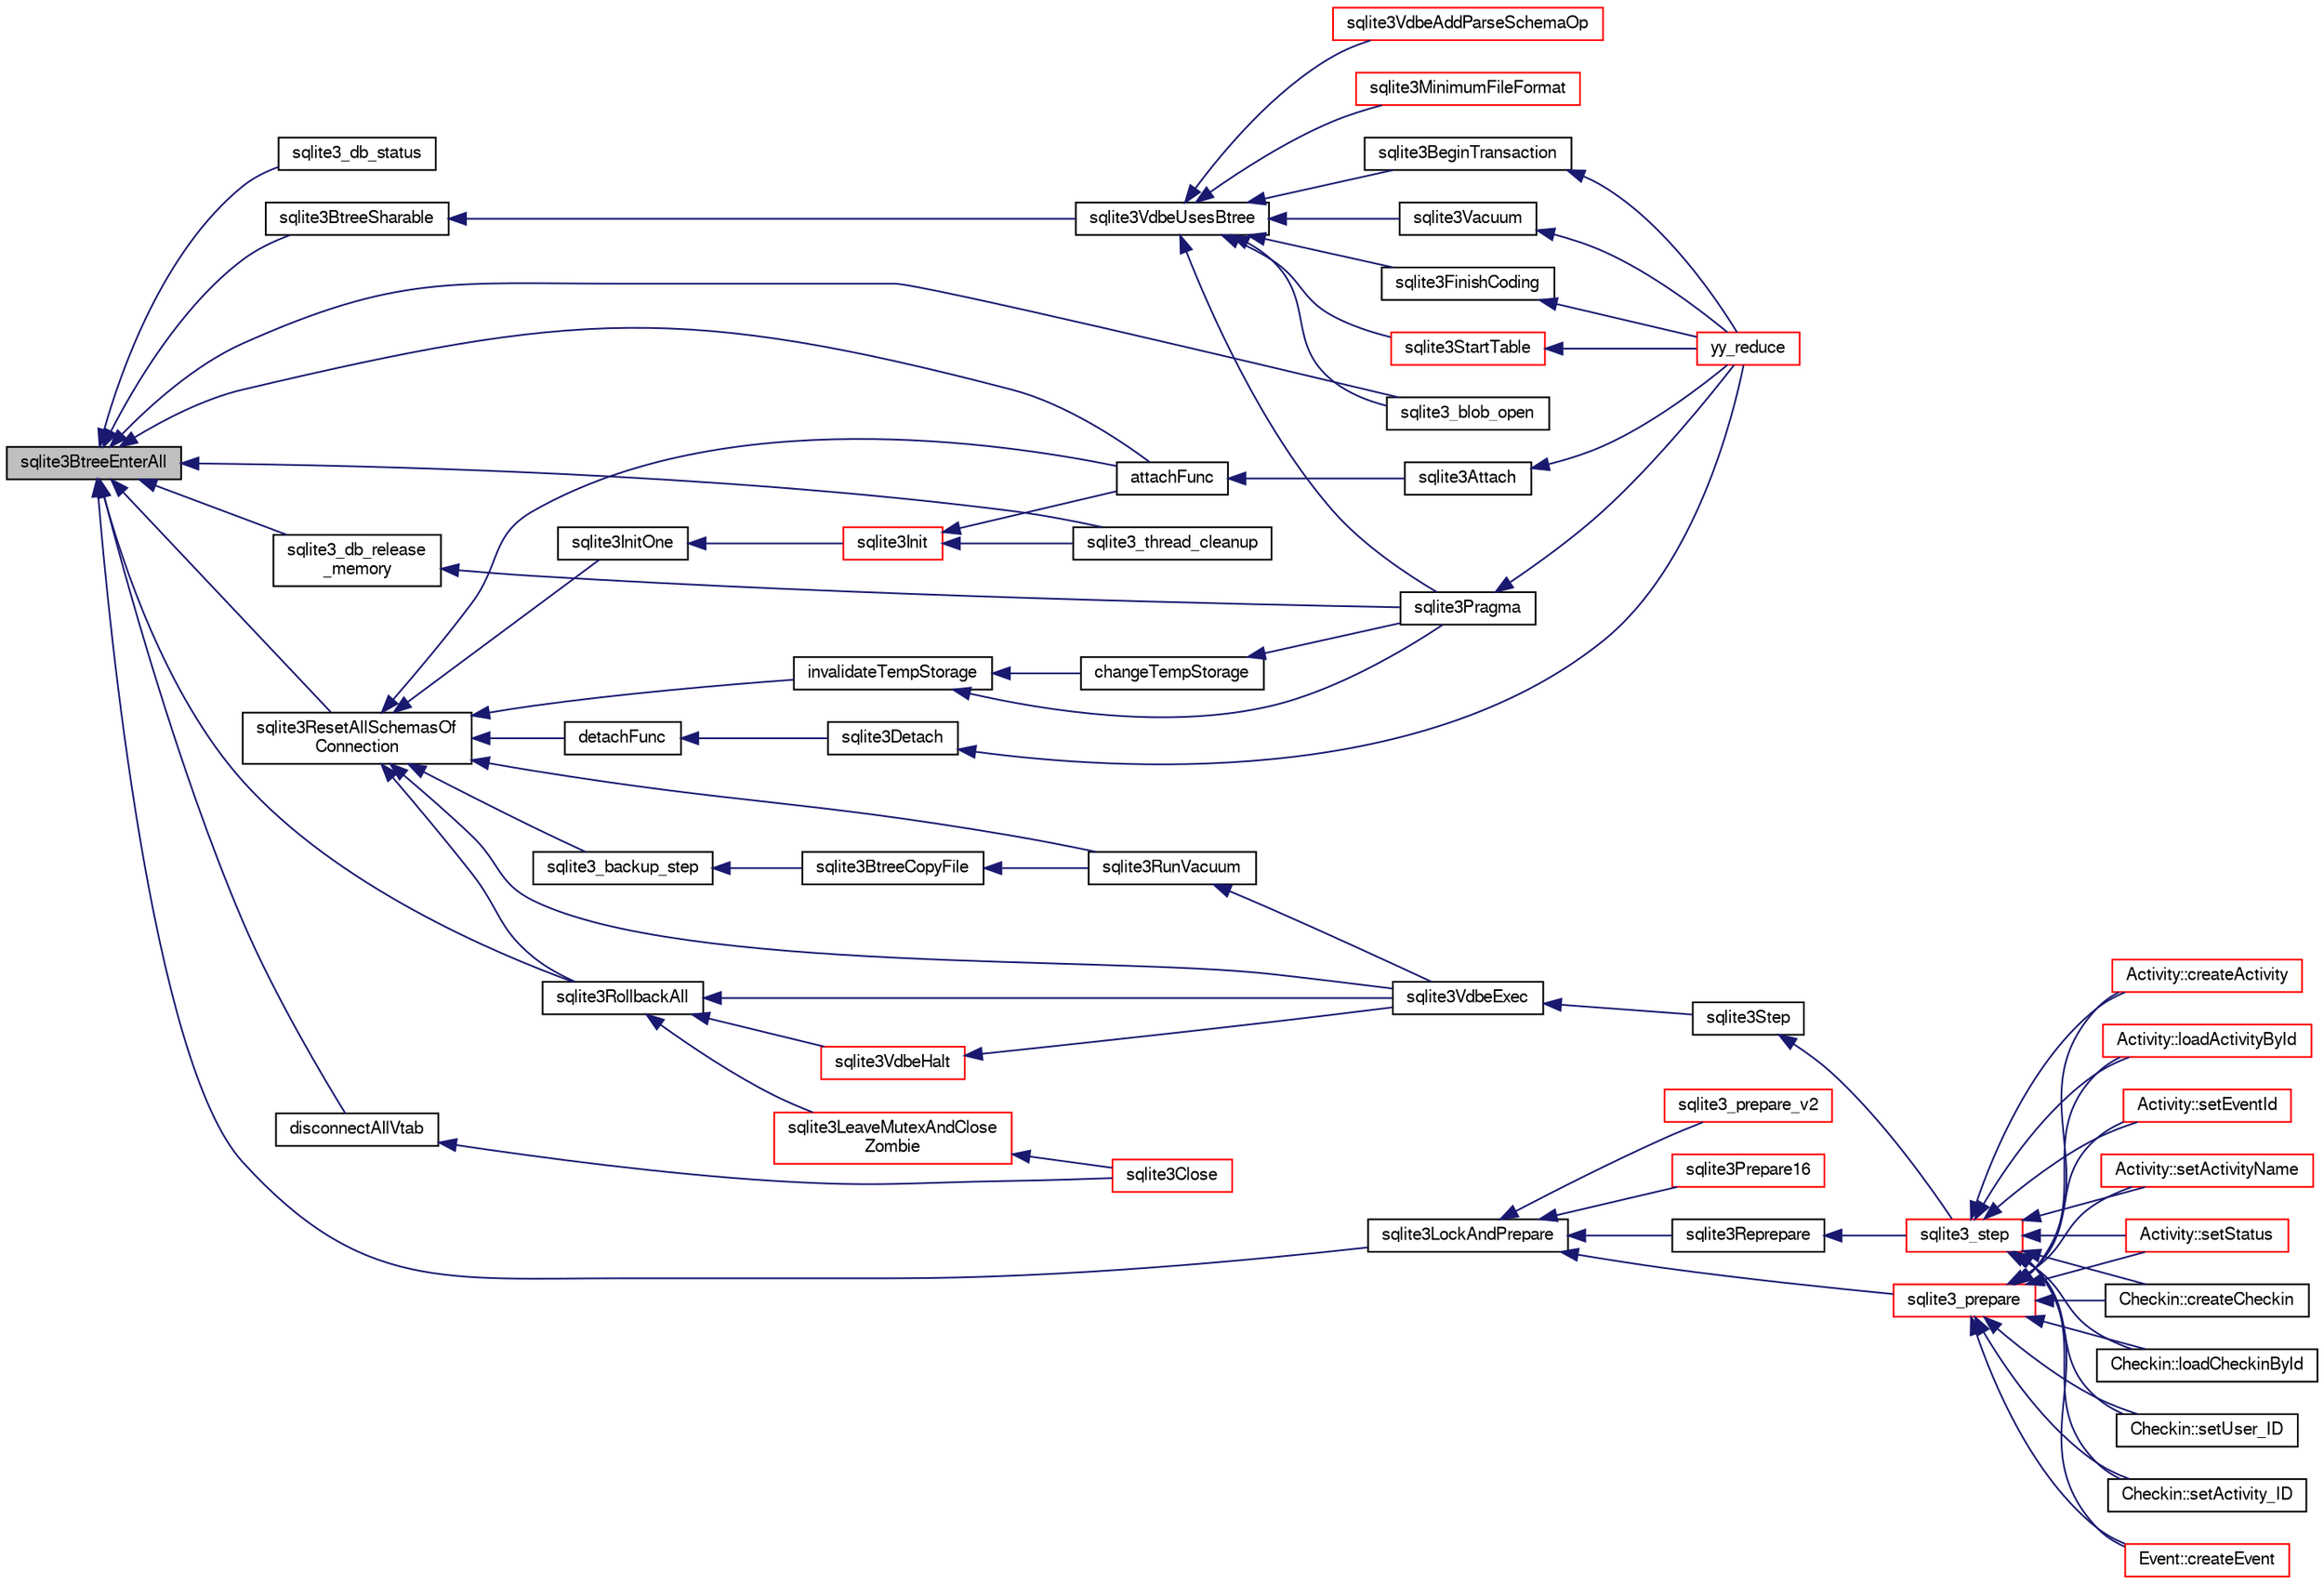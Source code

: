 digraph "sqlite3BtreeEnterAll"
{
  edge [fontname="FreeSans",fontsize="10",labelfontname="FreeSans",labelfontsize="10"];
  node [fontname="FreeSans",fontsize="10",shape=record];
  rankdir="LR";
  Node449394 [label="sqlite3BtreeEnterAll",height=0.2,width=0.4,color="black", fillcolor="grey75", style="filled", fontcolor="black"];
  Node449394 -> Node449395 [dir="back",color="midnightblue",fontsize="10",style="solid",fontname="FreeSans"];
  Node449395 [label="sqlite3_db_status",height=0.2,width=0.4,color="black", fillcolor="white", style="filled",URL="$sqlite3_8h.html#ab64e8333313ee2e44116842711818940"];
  Node449394 -> Node449396 [dir="back",color="midnightblue",fontsize="10",style="solid",fontname="FreeSans"];
  Node449396 [label="sqlite3BtreeSharable",height=0.2,width=0.4,color="black", fillcolor="white", style="filled",URL="$sqlite3_8c.html#a5b815bbd21dfdfd027b08cf35afa94f6"];
  Node449396 -> Node449397 [dir="back",color="midnightblue",fontsize="10",style="solid",fontname="FreeSans"];
  Node449397 [label="sqlite3VdbeUsesBtree",height=0.2,width=0.4,color="black", fillcolor="white", style="filled",URL="$sqlite3_8c.html#a95cb3cf0008fee0974865f32442950af"];
  Node449397 -> Node449398 [dir="back",color="midnightblue",fontsize="10",style="solid",fontname="FreeSans"];
  Node449398 [label="sqlite3VdbeAddParseSchemaOp",height=0.2,width=0.4,color="red", fillcolor="white", style="filled",URL="$sqlite3_8c.html#a52c71cba3d53e0eb5c0c785ef9a7ec8f"];
  Node449397 -> Node449411 [dir="back",color="midnightblue",fontsize="10",style="solid",fontname="FreeSans"];
  Node449411 [label="sqlite3_blob_open",height=0.2,width=0.4,color="black", fillcolor="white", style="filled",URL="$sqlite3_8h.html#adb8ad839a5bdd62a43785132bc7dd518"];
  Node449397 -> Node449412 [dir="back",color="midnightblue",fontsize="10",style="solid",fontname="FreeSans"];
  Node449412 [label="sqlite3MinimumFileFormat",height=0.2,width=0.4,color="red", fillcolor="white", style="filled",URL="$sqlite3_8c.html#afda39106451b0eb062fa54d5b9d36aec"];
  Node449397 -> Node449413 [dir="back",color="midnightblue",fontsize="10",style="solid",fontname="FreeSans"];
  Node449413 [label="sqlite3FinishCoding",height=0.2,width=0.4,color="black", fillcolor="white", style="filled",URL="$sqlite3_8c.html#a651bc5b446c276c092705856d995b278"];
  Node449413 -> Node449401 [dir="back",color="midnightblue",fontsize="10",style="solid",fontname="FreeSans"];
  Node449401 [label="yy_reduce",height=0.2,width=0.4,color="red", fillcolor="white", style="filled",URL="$sqlite3_8c.html#a7c419a9b25711c666a9a2449ef377f14"];
  Node449397 -> Node449414 [dir="back",color="midnightblue",fontsize="10",style="solid",fontname="FreeSans"];
  Node449414 [label="sqlite3StartTable",height=0.2,width=0.4,color="red", fillcolor="white", style="filled",URL="$sqlite3_8c.html#af49b4395f39d9078a0dda2484c183012"];
  Node449414 -> Node449401 [dir="back",color="midnightblue",fontsize="10",style="solid",fontname="FreeSans"];
  Node449397 -> Node449416 [dir="back",color="midnightblue",fontsize="10",style="solid",fontname="FreeSans"];
  Node449416 [label="sqlite3BeginTransaction",height=0.2,width=0.4,color="black", fillcolor="white", style="filled",URL="$sqlite3_8c.html#abfb93cfc61e03b96fc07c5bb4a42c51d"];
  Node449416 -> Node449401 [dir="back",color="midnightblue",fontsize="10",style="solid",fontname="FreeSans"];
  Node449397 -> Node449417 [dir="back",color="midnightblue",fontsize="10",style="solid",fontname="FreeSans"];
  Node449417 [label="sqlite3Pragma",height=0.2,width=0.4,color="black", fillcolor="white", style="filled",URL="$sqlite3_8c.html#a111391370f58f8e6a6eca51fd34d62ed"];
  Node449417 -> Node449401 [dir="back",color="midnightblue",fontsize="10",style="solid",fontname="FreeSans"];
  Node449397 -> Node449418 [dir="back",color="midnightblue",fontsize="10",style="solid",fontname="FreeSans"];
  Node449418 [label="sqlite3Vacuum",height=0.2,width=0.4,color="black", fillcolor="white", style="filled",URL="$sqlite3_8c.html#a159c3c7dc3c5964ea3f83a45f995b6a8"];
  Node449418 -> Node449401 [dir="back",color="midnightblue",fontsize="10",style="solid",fontname="FreeSans"];
  Node449394 -> Node449411 [dir="back",color="midnightblue",fontsize="10",style="solid",fontname="FreeSans"];
  Node449394 -> Node449419 [dir="back",color="midnightblue",fontsize="10",style="solid",fontname="FreeSans"];
  Node449419 [label="attachFunc",height=0.2,width=0.4,color="black", fillcolor="white", style="filled",URL="$sqlite3_8c.html#a69cb751a7da501b9a0aa37e0d7c3eaf7"];
  Node449419 -> Node449420 [dir="back",color="midnightblue",fontsize="10",style="solid",fontname="FreeSans"];
  Node449420 [label="sqlite3Attach",height=0.2,width=0.4,color="black", fillcolor="white", style="filled",URL="$sqlite3_8c.html#ae0907fe0b43cc1b4c7e6a16213e8546f"];
  Node449420 -> Node449401 [dir="back",color="midnightblue",fontsize="10",style="solid",fontname="FreeSans"];
  Node449394 -> Node449421 [dir="back",color="midnightblue",fontsize="10",style="solid",fontname="FreeSans"];
  Node449421 [label="sqlite3ResetAllSchemasOf\lConnection",height=0.2,width=0.4,color="black", fillcolor="white", style="filled",URL="$sqlite3_8c.html#a2fc0d7e9d7e688a2a81ea4775dd12e33"];
  Node449421 -> Node449422 [dir="back",color="midnightblue",fontsize="10",style="solid",fontname="FreeSans"];
  Node449422 [label="sqlite3_backup_step",height=0.2,width=0.4,color="black", fillcolor="white", style="filled",URL="$sqlite3_8h.html#a1699b75e98d082eebc465a9e64c35269"];
  Node449422 -> Node449423 [dir="back",color="midnightblue",fontsize="10",style="solid",fontname="FreeSans"];
  Node449423 [label="sqlite3BtreeCopyFile",height=0.2,width=0.4,color="black", fillcolor="white", style="filled",URL="$sqlite3_8c.html#a4d9e19a79f0d5c1dfcef0bd137ae83f9"];
  Node449423 -> Node449424 [dir="back",color="midnightblue",fontsize="10",style="solid",fontname="FreeSans"];
  Node449424 [label="sqlite3RunVacuum",height=0.2,width=0.4,color="black", fillcolor="white", style="filled",URL="$sqlite3_8c.html#a5e83ddc7b3e7e8e79ad5d1fc92de1d2f"];
  Node449424 -> Node449425 [dir="back",color="midnightblue",fontsize="10",style="solid",fontname="FreeSans"];
  Node449425 [label="sqlite3VdbeExec",height=0.2,width=0.4,color="black", fillcolor="white", style="filled",URL="$sqlite3_8c.html#a8ce40a614bdc56719c4d642b1e4dfb21"];
  Node449425 -> Node449426 [dir="back",color="midnightblue",fontsize="10",style="solid",fontname="FreeSans"];
  Node449426 [label="sqlite3Step",height=0.2,width=0.4,color="black", fillcolor="white", style="filled",URL="$sqlite3_8c.html#a3f2872e873e2758a4beedad1d5113554"];
  Node449426 -> Node449427 [dir="back",color="midnightblue",fontsize="10",style="solid",fontname="FreeSans"];
  Node449427 [label="sqlite3_step",height=0.2,width=0.4,color="red", fillcolor="white", style="filled",URL="$sqlite3_8h.html#ac1e491ce36b7471eb28387f7d3c74334"];
  Node449427 -> Node449428 [dir="back",color="midnightblue",fontsize="10",style="solid",fontname="FreeSans"];
  Node449428 [label="Activity::createActivity",height=0.2,width=0.4,color="red", fillcolor="white", style="filled",URL="$classActivity.html#a813cc5e52c14ab49b39014c134e3425b"];
  Node449427 -> Node449431 [dir="back",color="midnightblue",fontsize="10",style="solid",fontname="FreeSans"];
  Node449431 [label="Activity::loadActivityById",height=0.2,width=0.4,color="red", fillcolor="white", style="filled",URL="$classActivity.html#abe4ffb4f08a47212ebf9013259d9e7fd"];
  Node449427 -> Node449433 [dir="back",color="midnightblue",fontsize="10",style="solid",fontname="FreeSans"];
  Node449433 [label="Activity::setEventId",height=0.2,width=0.4,color="red", fillcolor="white", style="filled",URL="$classActivity.html#adb1d0fd0d08f473e068f0a4086bfa9ca"];
  Node449427 -> Node449434 [dir="back",color="midnightblue",fontsize="10",style="solid",fontname="FreeSans"];
  Node449434 [label="Activity::setActivityName",height=0.2,width=0.4,color="red", fillcolor="white", style="filled",URL="$classActivity.html#a62dc3737b33915a36086f9dd26d16a81"];
  Node449427 -> Node449435 [dir="back",color="midnightblue",fontsize="10",style="solid",fontname="FreeSans"];
  Node449435 [label="Activity::setStatus",height=0.2,width=0.4,color="red", fillcolor="white", style="filled",URL="$classActivity.html#af618135a7738f4d2a7ee147a8ef912ea"];
  Node449427 -> Node449436 [dir="back",color="midnightblue",fontsize="10",style="solid",fontname="FreeSans"];
  Node449436 [label="Checkin::createCheckin",height=0.2,width=0.4,color="black", fillcolor="white", style="filled",URL="$classCheckin.html#a4e40acdf7fff0e607f6de4f24f3a163c"];
  Node449427 -> Node449437 [dir="back",color="midnightblue",fontsize="10",style="solid",fontname="FreeSans"];
  Node449437 [label="Checkin::loadCheckinById",height=0.2,width=0.4,color="black", fillcolor="white", style="filled",URL="$classCheckin.html#a3461f70ea6c68475225f2a07f78a21e0"];
  Node449427 -> Node449438 [dir="back",color="midnightblue",fontsize="10",style="solid",fontname="FreeSans"];
  Node449438 [label="Checkin::setUser_ID",height=0.2,width=0.4,color="black", fillcolor="white", style="filled",URL="$classCheckin.html#a76ab640f4f912876dbebf183db5359c6"];
  Node449427 -> Node449439 [dir="back",color="midnightblue",fontsize="10",style="solid",fontname="FreeSans"];
  Node449439 [label="Checkin::setActivity_ID",height=0.2,width=0.4,color="black", fillcolor="white", style="filled",URL="$classCheckin.html#ab2ff3ec2604ec73a42af25874a00b232"];
  Node449427 -> Node449440 [dir="back",color="midnightblue",fontsize="10",style="solid",fontname="FreeSans"];
  Node449440 [label="Event::createEvent",height=0.2,width=0.4,color="red", fillcolor="white", style="filled",URL="$classEvent.html#a77adb9f4a46ffb32c2d931f0691f5903"];
  Node449421 -> Node449425 [dir="back",color="midnightblue",fontsize="10",style="solid",fontname="FreeSans"];
  Node449421 -> Node449419 [dir="back",color="midnightblue",fontsize="10",style="solid",fontname="FreeSans"];
  Node449421 -> Node449651 [dir="back",color="midnightblue",fontsize="10",style="solid",fontname="FreeSans"];
  Node449651 [label="detachFunc",height=0.2,width=0.4,color="black", fillcolor="white", style="filled",URL="$sqlite3_8c.html#a2b3dd04cb87abd088926ab0082a60b77"];
  Node449651 -> Node449486 [dir="back",color="midnightblue",fontsize="10",style="solid",fontname="FreeSans"];
  Node449486 [label="sqlite3Detach",height=0.2,width=0.4,color="black", fillcolor="white", style="filled",URL="$sqlite3_8c.html#ab1a5a0b01c7560aef5e0b8603a68747d"];
  Node449486 -> Node449401 [dir="back",color="midnightblue",fontsize="10",style="solid",fontname="FreeSans"];
  Node449421 -> Node449652 [dir="back",color="midnightblue",fontsize="10",style="solid",fontname="FreeSans"];
  Node449652 [label="invalidateTempStorage",height=0.2,width=0.4,color="black", fillcolor="white", style="filled",URL="$sqlite3_8c.html#a759777a1eb3c3e96a5af94932b39e69a"];
  Node449652 -> Node449653 [dir="back",color="midnightblue",fontsize="10",style="solid",fontname="FreeSans"];
  Node449653 [label="changeTempStorage",height=0.2,width=0.4,color="black", fillcolor="white", style="filled",URL="$sqlite3_8c.html#abd43abe0a0959a45c786b9865ed52904"];
  Node449653 -> Node449417 [dir="back",color="midnightblue",fontsize="10",style="solid",fontname="FreeSans"];
  Node449652 -> Node449417 [dir="back",color="midnightblue",fontsize="10",style="solid",fontname="FreeSans"];
  Node449421 -> Node449450 [dir="back",color="midnightblue",fontsize="10",style="solid",fontname="FreeSans"];
  Node449450 [label="sqlite3InitOne",height=0.2,width=0.4,color="black", fillcolor="white", style="filled",URL="$sqlite3_8c.html#ac4318b25df65269906b0379251fe9b85"];
  Node449450 -> Node449451 [dir="back",color="midnightblue",fontsize="10",style="solid",fontname="FreeSans"];
  Node449451 [label="sqlite3Init",height=0.2,width=0.4,color="red", fillcolor="white", style="filled",URL="$sqlite3_8c.html#aed74e3dc765631a833f522f425ff5a48"];
  Node449451 -> Node449419 [dir="back",color="midnightblue",fontsize="10",style="solid",fontname="FreeSans"];
  Node449451 -> Node449536 [dir="back",color="midnightblue",fontsize="10",style="solid",fontname="FreeSans"];
  Node449536 [label="sqlite3_thread_cleanup",height=0.2,width=0.4,color="black", fillcolor="white", style="filled",URL="$sqlite3_8h.html#a34980c829db84f02e1a1599063469f06"];
  Node449421 -> Node449424 [dir="back",color="midnightblue",fontsize="10",style="solid",fontname="FreeSans"];
  Node449421 -> Node449654 [dir="back",color="midnightblue",fontsize="10",style="solid",fontname="FreeSans"];
  Node449654 [label="sqlite3RollbackAll",height=0.2,width=0.4,color="black", fillcolor="white", style="filled",URL="$sqlite3_8c.html#ad902dd388d73208539f557962e3fe6bb"];
  Node449654 -> Node449655 [dir="back",color="midnightblue",fontsize="10",style="solid",fontname="FreeSans"];
  Node449655 [label="sqlite3VdbeHalt",height=0.2,width=0.4,color="red", fillcolor="white", style="filled",URL="$sqlite3_8c.html#a8d1d99703d999190fbc35ecc981cb709"];
  Node449655 -> Node449425 [dir="back",color="midnightblue",fontsize="10",style="solid",fontname="FreeSans"];
  Node449654 -> Node449425 [dir="back",color="midnightblue",fontsize="10",style="solid",fontname="FreeSans"];
  Node449654 -> Node449622 [dir="back",color="midnightblue",fontsize="10",style="solid",fontname="FreeSans"];
  Node449622 [label="sqlite3LeaveMutexAndClose\lZombie",height=0.2,width=0.4,color="red", fillcolor="white", style="filled",URL="$sqlite3_8c.html#afe3a37c29dcb0fe9fc15fe07a3976f59"];
  Node449622 -> Node449626 [dir="back",color="midnightblue",fontsize="10",style="solid",fontname="FreeSans"];
  Node449626 [label="sqlite3Close",height=0.2,width=0.4,color="red", fillcolor="white", style="filled",URL="$sqlite3_8c.html#aa9f2e73837bba8d721dbde0964ffce11"];
  Node449394 -> Node449586 [dir="back",color="midnightblue",fontsize="10",style="solid",fontname="FreeSans"];
  Node449586 [label="sqlite3LockAndPrepare",height=0.2,width=0.4,color="black", fillcolor="white", style="filled",URL="$sqlite3_8c.html#a5db1ec5589aa2b02c6d979211a8789bd"];
  Node449586 -> Node449587 [dir="back",color="midnightblue",fontsize="10",style="solid",fontname="FreeSans"];
  Node449587 [label="sqlite3Reprepare",height=0.2,width=0.4,color="black", fillcolor="white", style="filled",URL="$sqlite3_8c.html#a7e2f7299cc947d07e782f6ac561fa937"];
  Node449587 -> Node449427 [dir="back",color="midnightblue",fontsize="10",style="solid",fontname="FreeSans"];
  Node449586 -> Node449588 [dir="back",color="midnightblue",fontsize="10",style="solid",fontname="FreeSans"];
  Node449588 [label="sqlite3_prepare",height=0.2,width=0.4,color="red", fillcolor="white", style="filled",URL="$sqlite3_8h.html#a8c39e7b9dbeff01f0a399b46d4b29f1c"];
  Node449588 -> Node449428 [dir="back",color="midnightblue",fontsize="10",style="solid",fontname="FreeSans"];
  Node449588 -> Node449431 [dir="back",color="midnightblue",fontsize="10",style="solid",fontname="FreeSans"];
  Node449588 -> Node449433 [dir="back",color="midnightblue",fontsize="10",style="solid",fontname="FreeSans"];
  Node449588 -> Node449434 [dir="back",color="midnightblue",fontsize="10",style="solid",fontname="FreeSans"];
  Node449588 -> Node449435 [dir="back",color="midnightblue",fontsize="10",style="solid",fontname="FreeSans"];
  Node449588 -> Node449436 [dir="back",color="midnightblue",fontsize="10",style="solid",fontname="FreeSans"];
  Node449588 -> Node449437 [dir="back",color="midnightblue",fontsize="10",style="solid",fontname="FreeSans"];
  Node449588 -> Node449438 [dir="back",color="midnightblue",fontsize="10",style="solid",fontname="FreeSans"];
  Node449588 -> Node449439 [dir="back",color="midnightblue",fontsize="10",style="solid",fontname="FreeSans"];
  Node449588 -> Node449440 [dir="back",color="midnightblue",fontsize="10",style="solid",fontname="FreeSans"];
  Node449586 -> Node449597 [dir="back",color="midnightblue",fontsize="10",style="solid",fontname="FreeSans"];
  Node449597 [label="sqlite3_prepare_v2",height=0.2,width=0.4,color="red", fillcolor="white", style="filled",URL="$sqlite3_8h.html#a85d4203bb54c984c5325c2f5b3664985"];
  Node449586 -> Node449600 [dir="back",color="midnightblue",fontsize="10",style="solid",fontname="FreeSans"];
  Node449600 [label="sqlite3Prepare16",height=0.2,width=0.4,color="red", fillcolor="white", style="filled",URL="$sqlite3_8c.html#a5842e6724b91885125f83c438da1f15b"];
  Node449394 -> Node449663 [dir="back",color="midnightblue",fontsize="10",style="solid",fontname="FreeSans"];
  Node449663 [label="sqlite3_db_release\l_memory",height=0.2,width=0.4,color="black", fillcolor="white", style="filled",URL="$sqlite3_8h.html#af2a4fce512d3398c240178856d1af243"];
  Node449663 -> Node449417 [dir="back",color="midnightblue",fontsize="10",style="solid",fontname="FreeSans"];
  Node449394 -> Node449664 [dir="back",color="midnightblue",fontsize="10",style="solid",fontname="FreeSans"];
  Node449664 [label="disconnectAllVtab",height=0.2,width=0.4,color="black", fillcolor="white", style="filled",URL="$sqlite3_8c.html#a1ac4084324211c352cb91da6cc84c5e4"];
  Node449664 -> Node449626 [dir="back",color="midnightblue",fontsize="10",style="solid",fontname="FreeSans"];
  Node449394 -> Node449654 [dir="back",color="midnightblue",fontsize="10",style="solid",fontname="FreeSans"];
  Node449394 -> Node449536 [dir="back",color="midnightblue",fontsize="10",style="solid",fontname="FreeSans"];
}
